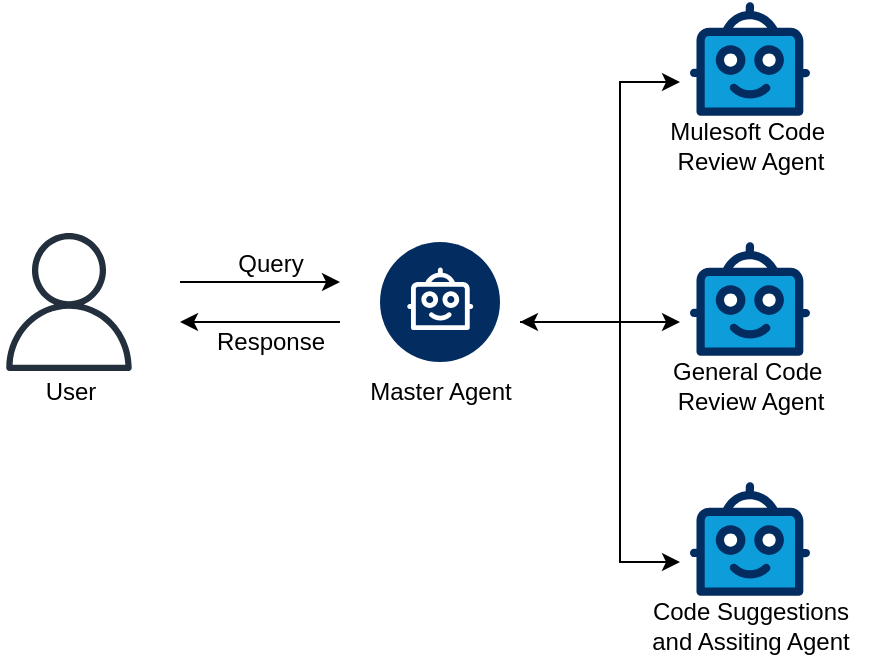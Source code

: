 <mxfile>
    <diagram id="Xtn6dFswfGsEubSHyMlR" name="Page-1">
        <mxGraphModel dx="2392" dy="866" grid="1" gridSize="10" guides="1" tooltips="1" connect="1" arrows="1" fold="1" page="1" pageScale="1" pageWidth="850" pageHeight="1100" math="0" shadow="0">
            <root>
                <mxCell id="0"/>
                <mxCell id="1" parent="0"/>
                <mxCell id="2" value="" style="verticalLabelPosition=bottom;aspect=fixed;html=1;shape=mxgraph.salesforce.bots2;" vertex="1" parent="1">
                    <mxGeometry x="-560" y="220" width="60" height="60" as="geometry"/>
                </mxCell>
                <mxCell id="3" value="" style="sketch=0;outlineConnect=0;fontColor=#232F3E;gradientColor=none;fillColor=#232F3D;strokeColor=none;dashed=0;verticalLabelPosition=bottom;verticalAlign=top;align=center;html=1;fontSize=12;fontStyle=0;aspect=fixed;pointerEvents=1;shape=mxgraph.aws4.user;" vertex="1" parent="1">
                    <mxGeometry x="-750" y="215.5" width="69" height="69" as="geometry"/>
                </mxCell>
                <mxCell id="4" value="" style="endArrow=classic;html=1;" edge="1" parent="1">
                    <mxGeometry width="50" height="50" relative="1" as="geometry">
                        <mxPoint x="-660" y="240.0" as="sourcePoint"/>
                        <mxPoint x="-580" y="240" as="targetPoint"/>
                    </mxGeometry>
                </mxCell>
                <mxCell id="5" value="User" style="text;html=1;align=center;verticalAlign=middle;resizable=0;points=[];autosize=1;strokeColor=none;fillColor=none;" vertex="1" parent="1">
                    <mxGeometry x="-740.5" y="280" width="50" height="30" as="geometry"/>
                </mxCell>
                <mxCell id="6" value="Master Agent" style="text;html=1;align=center;verticalAlign=middle;resizable=0;points=[];autosize=1;strokeColor=none;fillColor=none;" vertex="1" parent="1">
                    <mxGeometry x="-575" y="280" width="90" height="30" as="geometry"/>
                </mxCell>
                <mxCell id="9" value="" style="group" vertex="1" connectable="0" parent="1">
                    <mxGeometry x="-425" y="100" width="100" height="92" as="geometry"/>
                </mxCell>
                <mxCell id="7" value="" style="verticalLabelPosition=bottom;aspect=fixed;html=1;shape=mxgraph.salesforce.bots;" vertex="1" parent="9">
                    <mxGeometry x="20" width="60" height="57" as="geometry"/>
                </mxCell>
                <mxCell id="8" value="Mulesoft Code&amp;nbsp;&lt;div&gt;Review Agent&lt;/div&gt;" style="text;html=1;align=center;verticalAlign=middle;resizable=0;points=[];autosize=1;strokeColor=none;fillColor=none;" vertex="1" parent="9">
                    <mxGeometry y="52" width="100" height="40" as="geometry"/>
                </mxCell>
                <mxCell id="10" value="" style="group" vertex="1" connectable="0" parent="1">
                    <mxGeometry x="-425" y="220" width="100" height="92" as="geometry"/>
                </mxCell>
                <mxCell id="11" value="" style="verticalLabelPosition=bottom;aspect=fixed;html=1;shape=mxgraph.salesforce.bots;" vertex="1" parent="10">
                    <mxGeometry x="20" width="60" height="57" as="geometry"/>
                </mxCell>
                <mxCell id="12" value="General Code&amp;nbsp;&lt;div&gt;Review Agent&lt;/div&gt;" style="text;html=1;align=center;verticalAlign=middle;resizable=0;points=[];autosize=1;strokeColor=none;fillColor=none;" vertex="1" parent="10">
                    <mxGeometry y="52" width="100" height="40" as="geometry"/>
                </mxCell>
                <mxCell id="13" value="" style="group" vertex="1" connectable="0" parent="1">
                    <mxGeometry x="-425" y="340" width="110" height="92" as="geometry"/>
                </mxCell>
                <mxCell id="14" value="" style="verticalLabelPosition=bottom;aspect=fixed;html=1;shape=mxgraph.salesforce.bots;" vertex="1" parent="13">
                    <mxGeometry x="20" width="60" height="57" as="geometry"/>
                </mxCell>
                <mxCell id="15" value="Code Suggestions&lt;div&gt;and Assiting Agent&lt;/div&gt;" style="text;html=1;align=center;verticalAlign=middle;resizable=0;points=[];autosize=1;strokeColor=none;fillColor=none;" vertex="1" parent="13">
                    <mxGeometry x="-10" y="52" width="120" height="40" as="geometry"/>
                </mxCell>
                <mxCell id="16" value="" style="endArrow=classic;html=1;rounded=0;curved=0;" edge="1" parent="1">
                    <mxGeometry width="50" height="50" relative="1" as="geometry">
                        <mxPoint x="-490" y="260" as="sourcePoint"/>
                        <mxPoint x="-410" y="140" as="targetPoint"/>
                        <Array as="points">
                            <mxPoint x="-440" y="260"/>
                            <mxPoint x="-440" y="140"/>
                        </Array>
                    </mxGeometry>
                </mxCell>
                <mxCell id="18" value="" style="endArrow=classic;html=1;rounded=0;curved=0;" edge="1" parent="1">
                    <mxGeometry width="50" height="50" relative="1" as="geometry">
                        <mxPoint x="-490" y="260" as="sourcePoint"/>
                        <mxPoint x="-410" y="380" as="targetPoint"/>
                        <Array as="points">
                            <mxPoint x="-440" y="260"/>
                            <mxPoint x="-440" y="380"/>
                        </Array>
                    </mxGeometry>
                </mxCell>
                <mxCell id="19" value="" style="endArrow=classic;startArrow=classic;html=1;" edge="1" parent="1">
                    <mxGeometry width="50" height="50" relative="1" as="geometry">
                        <mxPoint x="-490" y="260" as="sourcePoint"/>
                        <mxPoint x="-410" y="260" as="targetPoint"/>
                    </mxGeometry>
                </mxCell>
                <mxCell id="20" value="" style="endArrow=classic;html=1;" edge="1" parent="1">
                    <mxGeometry width="50" height="50" relative="1" as="geometry">
                        <mxPoint x="-580" y="260.0" as="sourcePoint"/>
                        <mxPoint x="-660" y="260" as="targetPoint"/>
                    </mxGeometry>
                </mxCell>
                <mxCell id="21" value="Query" style="text;html=1;align=center;verticalAlign=middle;resizable=0;points=[];autosize=1;strokeColor=none;fillColor=none;" vertex="1" parent="1">
                    <mxGeometry x="-645" y="215.5" width="60" height="30" as="geometry"/>
                </mxCell>
                <mxCell id="22" value="Response" style="text;html=1;align=center;verticalAlign=middle;resizable=0;points=[];autosize=1;strokeColor=none;fillColor=none;" vertex="1" parent="1">
                    <mxGeometry x="-655" y="254.5" width="80" height="30" as="geometry"/>
                </mxCell>
            </root>
        </mxGraphModel>
    </diagram>
</mxfile>